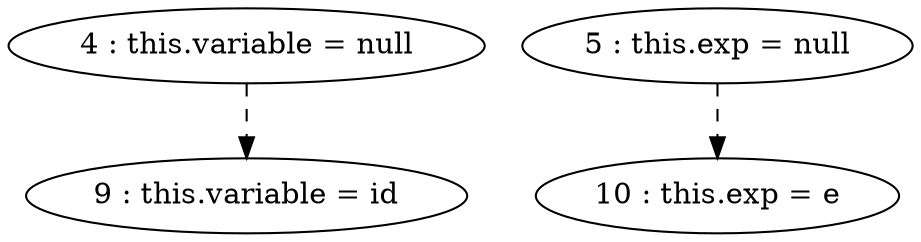 digraph G {
"4 : this.variable = null"
"4 : this.variable = null" -> "9 : this.variable = id" [style=dashed]
"5 : this.exp = null"
"5 : this.exp = null" -> "10 : this.exp = e" [style=dashed]
"9 : this.variable = id"
"10 : this.exp = e"
}